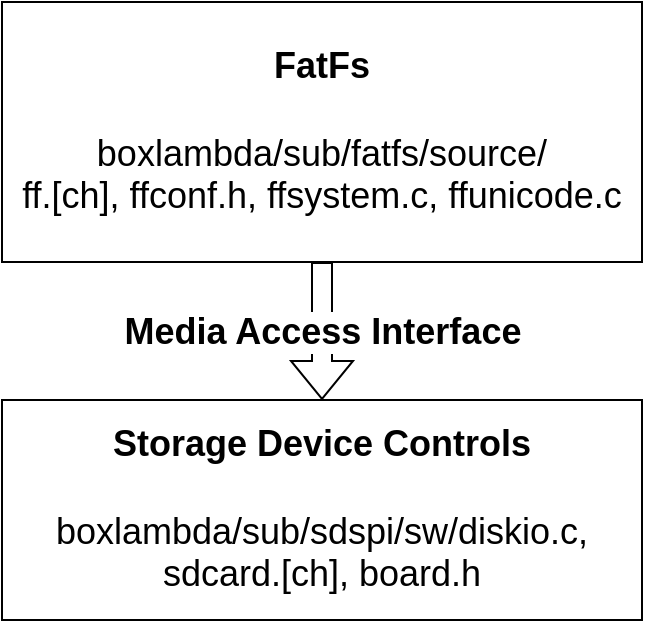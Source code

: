 <mxfile version="19.0.3" type="device"><diagram id="GExQI0PKyTtKDbZz8-Lj" name="Page-1"><mxGraphModel dx="1038" dy="641" grid="1" gridSize="10" guides="1" tooltips="1" connect="1" arrows="1" fold="1" page="1" pageScale="1" pageWidth="850" pageHeight="1100" math="0" shadow="0"><root><mxCell id="0"/><mxCell id="1" parent="0"/><mxCell id="CBPMPLuSxcPrX_0sTuR8-1" value="&lt;font style=&quot;font-size: 18px;&quot;&gt;&lt;b&gt;FatFs&lt;br&gt;&lt;br&gt;&lt;/b&gt;boxlambda/sub/fatfs/source/&lt;br&gt;ff.[ch], ffconf.h, ffsystem.c, ffunicode.c&lt;/font&gt;" style="rounded=0;whiteSpace=wrap;html=1;" parent="1" vertex="1"><mxGeometry x="280" y="161" width="320" height="130" as="geometry"/></mxCell><mxCell id="CBPMPLuSxcPrX_0sTuR8-2" value="&lt;b&gt;Storage Device Controls&lt;/b&gt;&lt;br&gt;&lt;br&gt;boxlambda/sub/sdspi/sw/diskio.c, sdcard.[ch], board.h" style="rounded=0;whiteSpace=wrap;html=1;fontSize=18;" parent="1" vertex="1"><mxGeometry x="280" y="360" width="320" height="110" as="geometry"/></mxCell><mxCell id="CBPMPLuSxcPrX_0sTuR8-3" value="Media Access Interface" style="shape=flexArrow;endArrow=classic;html=1;rounded=0;fontSize=18;entryX=0.5;entryY=0;entryDx=0;entryDy=0;exitX=0.5;exitY=1;exitDx=0;exitDy=0;fontStyle=1" parent="1" source="CBPMPLuSxcPrX_0sTuR8-1" target="CBPMPLuSxcPrX_0sTuR8-2" edge="1"><mxGeometry width="50" height="50" relative="1" as="geometry"><mxPoint x="400" y="260" as="sourcePoint"/><mxPoint x="450" y="210" as="targetPoint"/></mxGeometry></mxCell></root></mxGraphModel></diagram></mxfile>